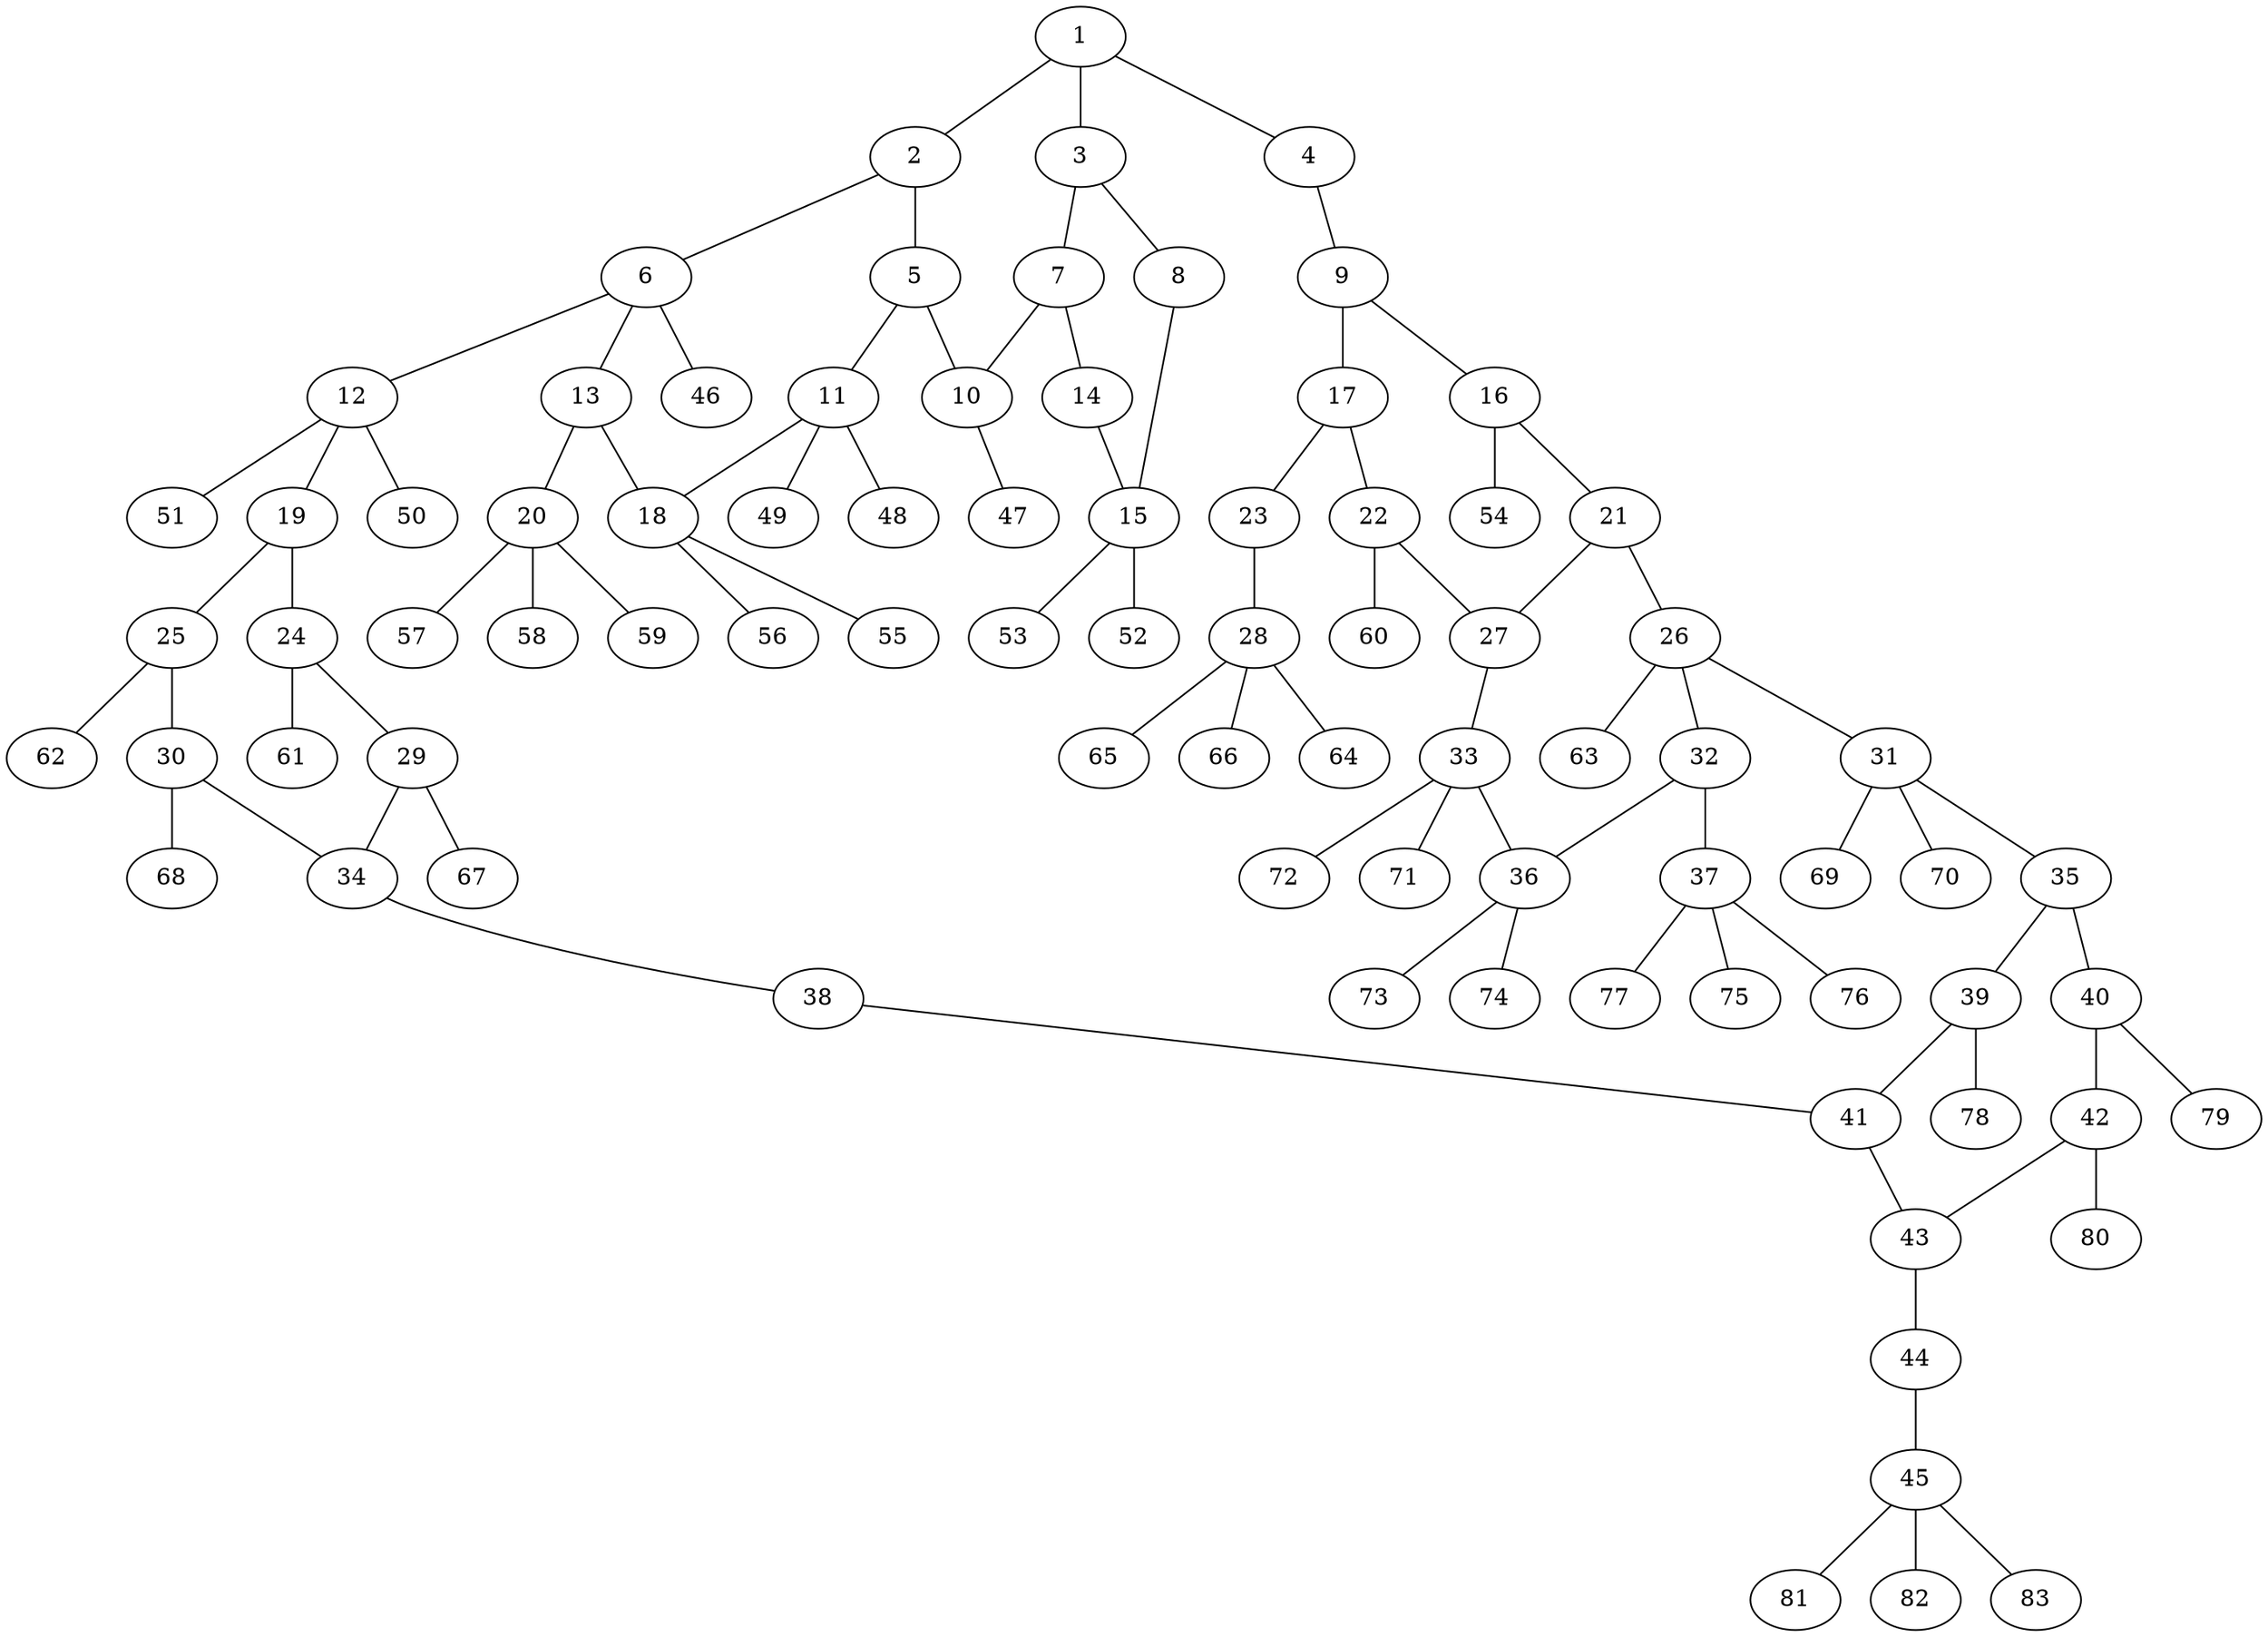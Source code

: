 graph molecule_4089 {
	1	 [chem=C];
	2	 [chem=C];
	1 -- 2	 [valence=1];
	3	 [chem=C];
	1 -- 3	 [valence=2];
	4	 [chem=O];
	1 -- 4	 [valence=1];
	5	 [chem=C];
	2 -- 5	 [valence=2];
	6	 [chem=C];
	2 -- 6	 [valence=1];
	7	 [chem=C];
	3 -- 7	 [valence=1];
	8	 [chem=O];
	3 -- 8	 [valence=1];
	9	 [chem=C];
	4 -- 9	 [valence=1];
	10	 [chem=C];
	5 -- 10	 [valence=1];
	11	 [chem=C];
	5 -- 11	 [valence=1];
	12	 [chem=C];
	6 -- 12	 [valence=1];
	13	 [chem=N];
	6 -- 13	 [valence=1];
	46	 [chem=H];
	6 -- 46	 [valence=1];
	7 -- 10	 [valence=2];
	14	 [chem=O];
	7 -- 14	 [valence=1];
	15	 [chem=C];
	8 -- 15	 [valence=1];
	16	 [chem=C];
	9 -- 16	 [valence=2];
	17	 [chem=C];
	9 -- 17	 [valence=1];
	47	 [chem=H];
	10 -- 47	 [valence=1];
	18	 [chem=C];
	11 -- 18	 [valence=1];
	48	 [chem=H];
	11 -- 48	 [valence=1];
	49	 [chem=H];
	11 -- 49	 [valence=1];
	19	 [chem=C];
	12 -- 19	 [valence=1];
	50	 [chem=H];
	12 -- 50	 [valence=1];
	51	 [chem=H];
	12 -- 51	 [valence=1];
	13 -- 18	 [valence=1];
	20	 [chem=C];
	13 -- 20	 [valence=1];
	14 -- 15	 [valence=1];
	52	 [chem=H];
	15 -- 52	 [valence=1];
	53	 [chem=H];
	15 -- 53	 [valence=1];
	21	 [chem=C];
	16 -- 21	 [valence=1];
	54	 [chem=H];
	16 -- 54	 [valence=1];
	22	 [chem=C];
	17 -- 22	 [valence=2];
	23	 [chem=O];
	17 -- 23	 [valence=1];
	55	 [chem=H];
	18 -- 55	 [valence=1];
	56	 [chem=H];
	18 -- 56	 [valence=1];
	24	 [chem=C];
	19 -- 24	 [valence=1];
	25	 [chem=C];
	19 -- 25	 [valence=2];
	57	 [chem=H];
	20 -- 57	 [valence=1];
	58	 [chem=H];
	20 -- 58	 [valence=1];
	59	 [chem=H];
	20 -- 59	 [valence=1];
	26	 [chem=C];
	21 -- 26	 [valence=1];
	27	 [chem=C];
	21 -- 27	 [valence=2];
	22 -- 27	 [valence=1];
	60	 [chem=H];
	22 -- 60	 [valence=1];
	28	 [chem=C];
	23 -- 28	 [valence=1];
	29	 [chem=C];
	24 -- 29	 [valence=2];
	61	 [chem=H];
	24 -- 61	 [valence=1];
	30	 [chem=C];
	25 -- 30	 [valence=1];
	62	 [chem=H];
	25 -- 62	 [valence=1];
	31	 [chem=C];
	26 -- 31	 [valence=1];
	32	 [chem=N];
	26 -- 32	 [valence=1];
	63	 [chem=H];
	26 -- 63	 [valence=1];
	33	 [chem=C];
	27 -- 33	 [valence=1];
	64	 [chem=H];
	28 -- 64	 [valence=1];
	65	 [chem=H];
	28 -- 65	 [valence=1];
	66	 [chem=H];
	28 -- 66	 [valence=1];
	34	 [chem=C];
	29 -- 34	 [valence=1];
	67	 [chem=H];
	29 -- 67	 [valence=1];
	30 -- 34	 [valence=2];
	68	 [chem=H];
	30 -- 68	 [valence=1];
	35	 [chem=C];
	31 -- 35	 [valence=1];
	69	 [chem=H];
	31 -- 69	 [valence=1];
	70	 [chem=H];
	31 -- 70	 [valence=1];
	36	 [chem=C];
	32 -- 36	 [valence=1];
	37	 [chem=C];
	32 -- 37	 [valence=1];
	33 -- 36	 [valence=1];
	71	 [chem=H];
	33 -- 71	 [valence=1];
	72	 [chem=H];
	33 -- 72	 [valence=1];
	38	 [chem=O];
	34 -- 38	 [valence=1];
	39	 [chem=C];
	35 -- 39	 [valence=1];
	40	 [chem=C];
	35 -- 40	 [valence=2];
	73	 [chem=H];
	36 -- 73	 [valence=1];
	74	 [chem=H];
	36 -- 74	 [valence=1];
	75	 [chem=H];
	37 -- 75	 [valence=1];
	76	 [chem=H];
	37 -- 76	 [valence=1];
	77	 [chem=H];
	37 -- 77	 [valence=1];
	41	 [chem=C];
	38 -- 41	 [valence=1];
	39 -- 41	 [valence=2];
	78	 [chem=H];
	39 -- 78	 [valence=1];
	42	 [chem=C];
	40 -- 42	 [valence=1];
	79	 [chem=H];
	40 -- 79	 [valence=1];
	43	 [chem=C];
	41 -- 43	 [valence=1];
	42 -- 43	 [valence=2];
	80	 [chem=H];
	42 -- 80	 [valence=1];
	44	 [chem=O];
	43 -- 44	 [valence=1];
	45	 [chem=C];
	44 -- 45	 [valence=1];
	81	 [chem=H];
	45 -- 81	 [valence=1];
	82	 [chem=H];
	45 -- 82	 [valence=1];
	83	 [chem=H];
	45 -- 83	 [valence=1];
}
